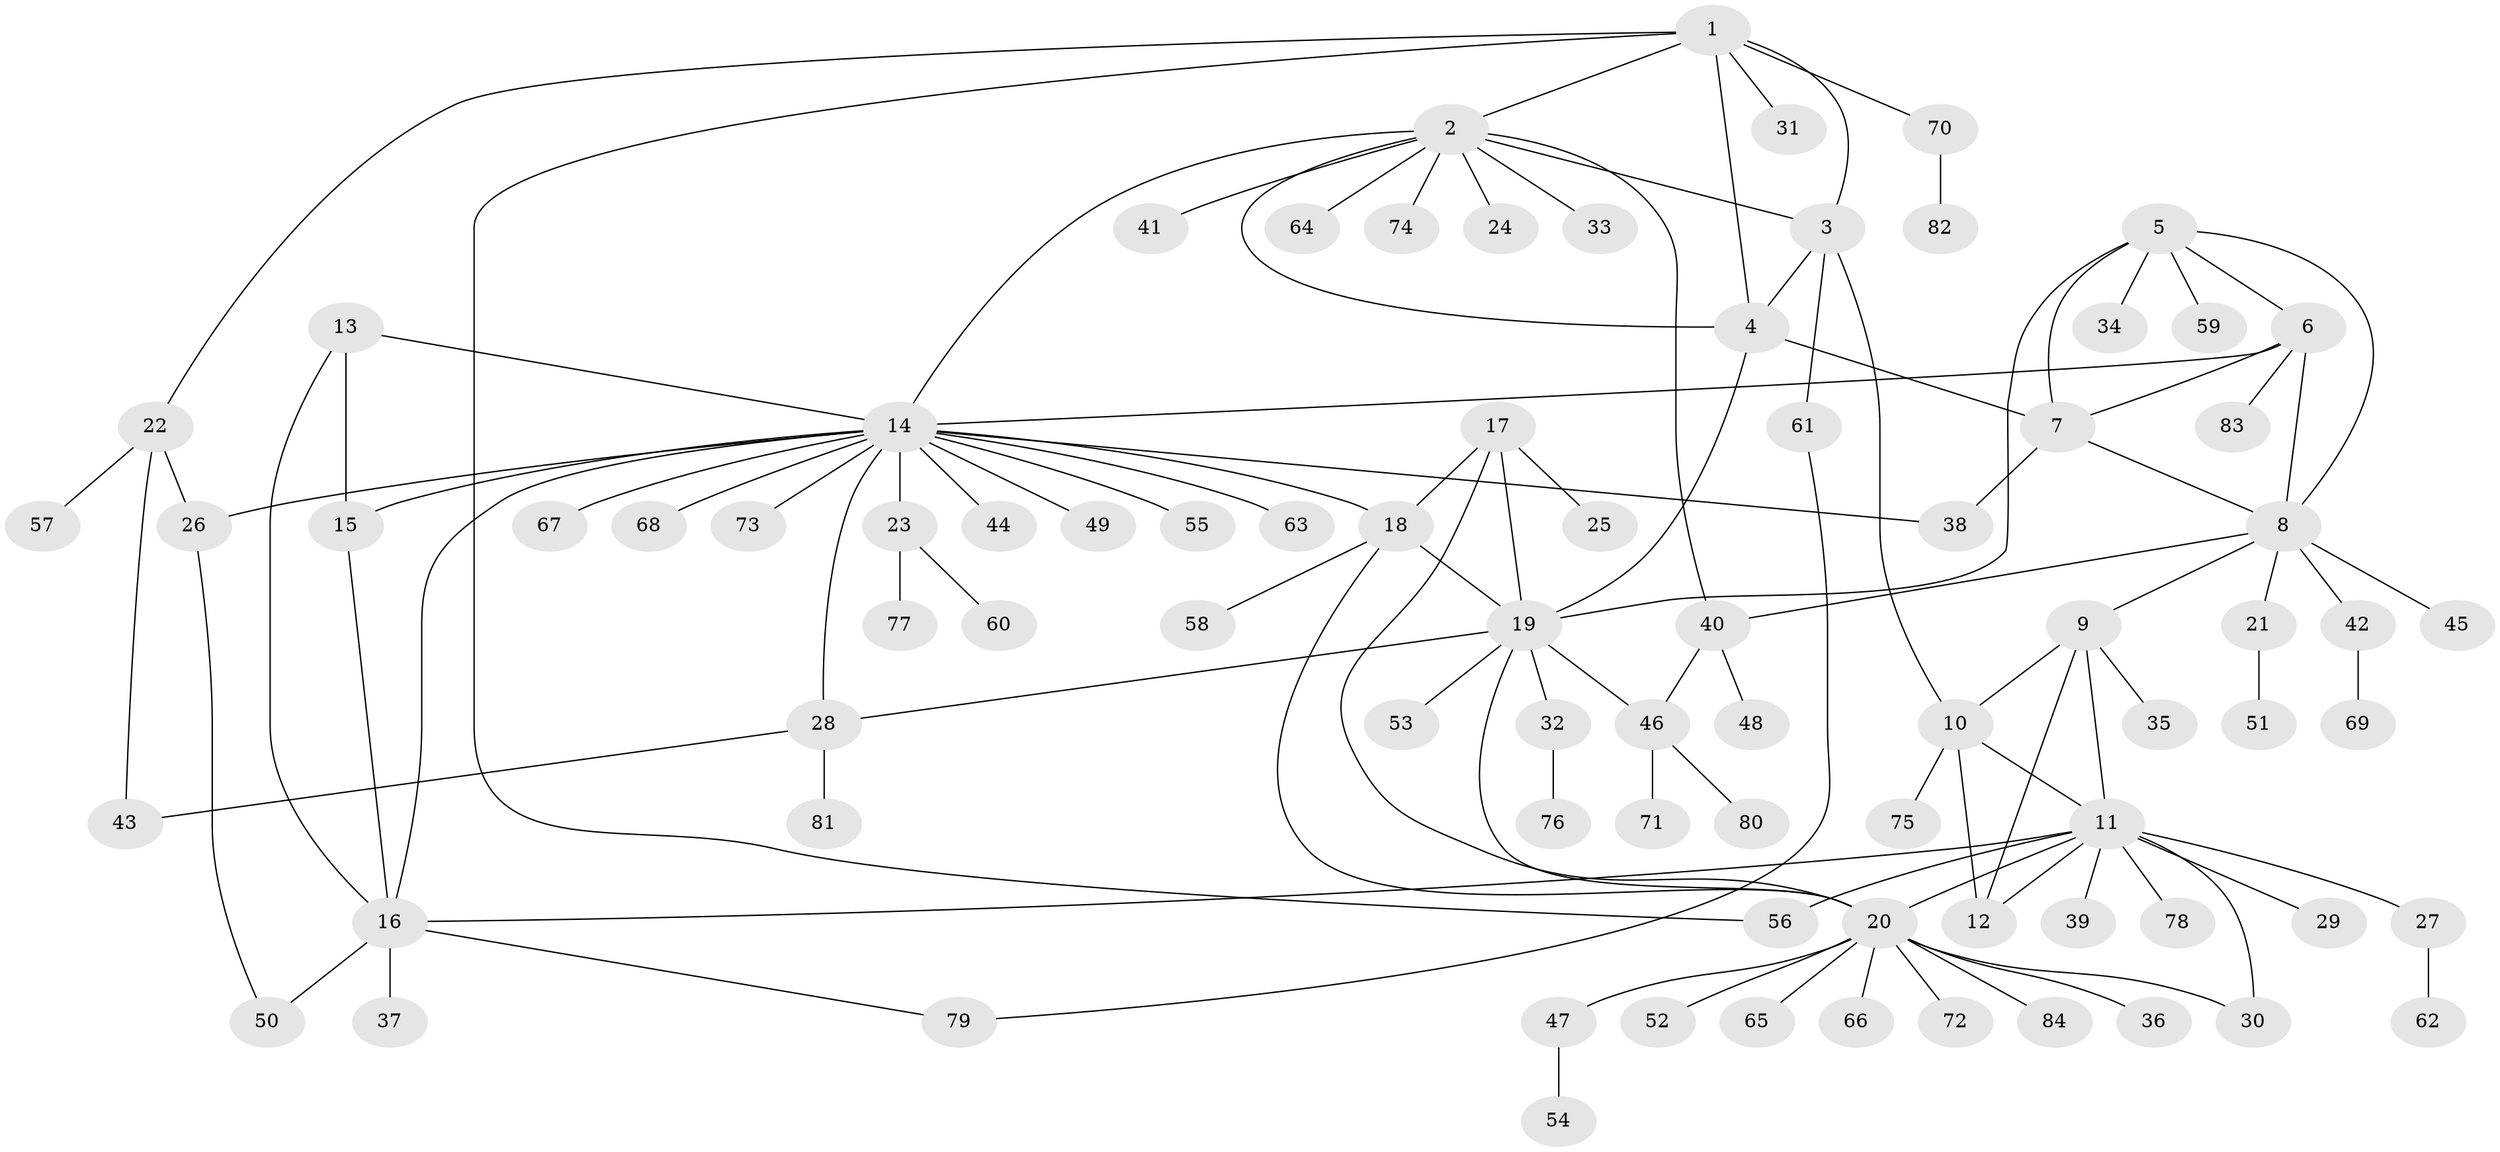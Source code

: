 // coarse degree distribution, {5: 0.030303030303030304, 4: 0.09090909090909091, 1: 0.6666666666666666, 6: 0.06060606060606061, 10: 0.030303030303030304, 12: 0.030303030303030304, 3: 0.030303030303030304, 2: 0.030303030303030304, 8: 0.030303030303030304}
// Generated by graph-tools (version 1.1) at 2025/57/03/04/25 21:57:40]
// undirected, 84 vertices, 114 edges
graph export_dot {
graph [start="1"]
  node [color=gray90,style=filled];
  1;
  2;
  3;
  4;
  5;
  6;
  7;
  8;
  9;
  10;
  11;
  12;
  13;
  14;
  15;
  16;
  17;
  18;
  19;
  20;
  21;
  22;
  23;
  24;
  25;
  26;
  27;
  28;
  29;
  30;
  31;
  32;
  33;
  34;
  35;
  36;
  37;
  38;
  39;
  40;
  41;
  42;
  43;
  44;
  45;
  46;
  47;
  48;
  49;
  50;
  51;
  52;
  53;
  54;
  55;
  56;
  57;
  58;
  59;
  60;
  61;
  62;
  63;
  64;
  65;
  66;
  67;
  68;
  69;
  70;
  71;
  72;
  73;
  74;
  75;
  76;
  77;
  78;
  79;
  80;
  81;
  82;
  83;
  84;
  1 -- 2;
  1 -- 3;
  1 -- 4;
  1 -- 22;
  1 -- 31;
  1 -- 56;
  1 -- 70;
  2 -- 3;
  2 -- 4;
  2 -- 14;
  2 -- 24;
  2 -- 33;
  2 -- 40;
  2 -- 41;
  2 -- 64;
  2 -- 74;
  3 -- 4;
  3 -- 10;
  3 -- 61;
  4 -- 7;
  4 -- 19;
  5 -- 6;
  5 -- 7;
  5 -- 8;
  5 -- 19;
  5 -- 34;
  5 -- 59;
  6 -- 7;
  6 -- 8;
  6 -- 14;
  6 -- 83;
  7 -- 8;
  7 -- 38;
  8 -- 9;
  8 -- 21;
  8 -- 40;
  8 -- 42;
  8 -- 45;
  9 -- 10;
  9 -- 11;
  9 -- 12;
  9 -- 35;
  10 -- 11;
  10 -- 12;
  10 -- 75;
  11 -- 12;
  11 -- 16;
  11 -- 20;
  11 -- 27;
  11 -- 29;
  11 -- 30;
  11 -- 39;
  11 -- 56;
  11 -- 78;
  13 -- 14;
  13 -- 15;
  13 -- 16;
  14 -- 15;
  14 -- 16;
  14 -- 18;
  14 -- 23;
  14 -- 26;
  14 -- 28;
  14 -- 38;
  14 -- 44;
  14 -- 49;
  14 -- 55;
  14 -- 63;
  14 -- 67;
  14 -- 68;
  14 -- 73;
  15 -- 16;
  16 -- 37;
  16 -- 50;
  16 -- 79;
  17 -- 18;
  17 -- 19;
  17 -- 20;
  17 -- 25;
  18 -- 19;
  18 -- 20;
  18 -- 58;
  19 -- 20;
  19 -- 28;
  19 -- 32;
  19 -- 46;
  19 -- 53;
  20 -- 30;
  20 -- 36;
  20 -- 47;
  20 -- 52;
  20 -- 65;
  20 -- 66;
  20 -- 72;
  20 -- 84;
  21 -- 51;
  22 -- 26;
  22 -- 43;
  22 -- 57;
  23 -- 60;
  23 -- 77;
  26 -- 50;
  27 -- 62;
  28 -- 43;
  28 -- 81;
  32 -- 76;
  40 -- 46;
  40 -- 48;
  42 -- 69;
  46 -- 71;
  46 -- 80;
  47 -- 54;
  61 -- 79;
  70 -- 82;
}
